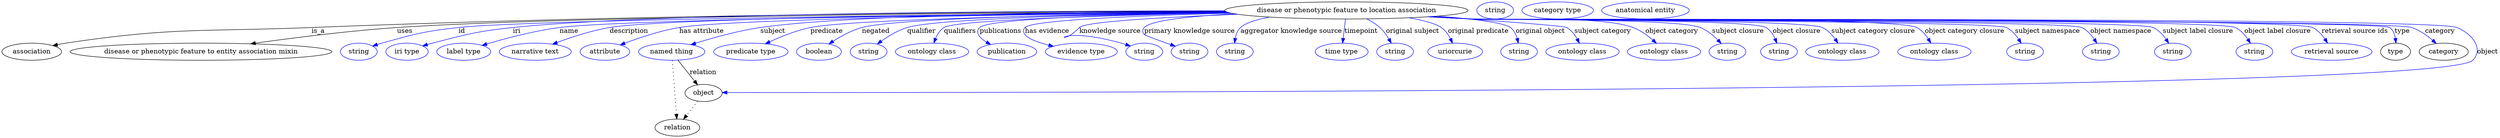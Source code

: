 digraph {
	graph [bb="0,0,5231.4,283"];
	node [label="\N"];
	"disease or phenotypic feature to location association"	[height=0.5,
		label="disease or phenotypic feature to location association",
		pos="2817.4,265",
		width=7.0771];
	association	[height=0.5,
		pos="62.394,178",
		width=1.7332];
	"disease or phenotypic feature to location association" -> association	[label=is_a,
		lp="663.39,221.5",
		pos="e,106.72,190.7 2562.8,263.83 2157.6,262.68 1341,256.73 649.39,229 420.22,219.81 361.25,229.8 134.39,196 128.62,195.14 122.62,194.05 \
116.66,192.83"];
	"disease or phenotypic feature to entity association mixin"	[height=0.5,
		pos="417.39,178",
		width=7.6188];
	"disease or phenotypic feature to location association" -> "disease or phenotypic feature to entity association mixin"	[label=uses,
		lp="844.89,221.5",
		pos="e,521.42,194.67 2564.2,262.81 2106.4,260.12 1158.1,251.89 828.39,229 727.72,222.01 613.86,207.65 531.55,196.1"];
	id	[color=blue,
		height=0.5,
		label=string,
		pos="748.39,178",
		width=1.0652];
	"disease or phenotypic feature to location association" -> id	[color=blue,
		label=id,
		lp="964.39,221.5",
		pos="e,777.38,189.99 2566.2,261.84 2095.2,257.4 1112.6,246.22 957.39,229 884.8,220.95 866.77,215.57 796.39,196 793.29,195.14 790.09,194.17 \
786.89,193.15",
		style=solid];
	iri	[color=blue,
		height=0.5,
		label="iri type",
		pos="849.39,178",
		width=1.2277];
	"disease or phenotypic feature to location association" -> iri	[color=blue,
		label=iri,
		lp="1079.4,221.5",
		pos="e,882.3,190.21 2562.5,264.3 2149.6,263.88 1352.3,259.02 1071.4,229 995.3,220.87 976.51,215.05 902.39,196 899.02,195.13 895.54,194.17 \
892.05,193.16",
		style=solid];
	name	[color=blue,
		height=0.5,
		label="label type",
		pos="968.39,178",
		width=1.5707];
	"disease or phenotypic feature to location association" -> name	[color=blue,
		label=name,
		lp="1189.4,221.5",
		pos="e,1006.8,191.32 2566.7,261.69 2139.5,257.31 1303.6,246.61 1169.4,229 1116.2,222.02 1056.7,206.19 1016.4,194.2",
		style=solid];
	description	[color=blue,
		height=0.5,
		label="narrative text",
		pos="1118.4,178",
		width=2.0943];
	"disease or phenotypic feature to location association" -> description	[color=blue,
		label=description,
		lp="1313.9,221.5",
		pos="e,1154.3,193.86 2565.5,262.27 2160.3,258.89 1396.7,249.83 1273.4,229 1235.5,222.6 1194.2,208.92 1163.8,197.49",
		style=solid];
	"has attribute"	[color=blue,
		height=0.5,
		label=attribute,
		pos="1263.4,178",
		width=1.4443];
	"disease or phenotypic feature to location association" -> "has attribute"	[color=blue,
		label="has attribute",
		lp="1465.4,221.5",
		pos="e,1295.4,192.31 2567,261.62 2194.9,257.5 1527.9,247.63 1418.4,229 1378.9,222.28 1335.7,207.69 1304.9,195.99",
		style=solid];
	subject	[color=blue,
		height=0.5,
		label="named thing",
		pos="1403.4,178",
		width=1.9318];
	"disease or phenotypic feature to location association" -> subject	[color=blue,
		label=subject,
		lp="1614.4,221.5",
		pos="e,1443.6,192.82 2562.9,263.79 2259.2,262.31 1769.4,255.66 1588.4,229 1541.9,222.15 1490.4,207.65 1453.6,196.01",
		style=solid];
	predicate	[color=blue,
		height=0.5,
		label="predicate type",
		pos="1569.4,178",
		width=2.1665];
	"disease or phenotypic feature to location association" -> predicate	[color=blue,
		label=predicate,
		lp="1727.4,221.5",
		pos="e,1599.5,194.66 2569.2,260.88 2264.1,256.33 1776.4,246.44 1693.4,229 1663.9,222.8 1632.5,210.04 1608.6,198.96",
		style=solid];
	negated	[color=blue,
		height=0.5,
		label=boolean,
		pos="1712.4,178",
		width=1.2999];
	"disease or phenotypic feature to location association" -> negated	[color=blue,
		label=negated,
		lp="1830.4,221.5",
		pos="e,1733.1,194.41 2567.2,261.55 2290.2,257.87 1873,249.05 1801.4,229 1780.1,223.03 1758.4,210.99 1741.8,200.22",
		style=solid];
	qualifier	[color=blue,
		height=0.5,
		label=string,
		pos="1815.4,178",
		width=1.0652];
	"disease or phenotypic feature to location association" -> qualifier	[color=blue,
		label=qualifier,
		lp="1926.4,221.5",
		pos="e,1833.4,193.91 2568.6,261.06 2317.8,257.06 1959,248.06 1896.4,229 1876.6,222.97 1856.7,210.85 1841.7,200.05",
		style=solid];
	qualifiers	[color=blue,
		height=0.5,
		label="ontology class",
		pos="1948.4,178",
		width=2.1304];
	"disease or phenotypic feature to location association" -> qualifiers	[color=blue,
		label=qualifiers,
		lp="2006.9,221.5",
		pos="e,1952.3,196.44 2573,259.9 2332.8,254.95 1998.4,245.21 1973.4,229 1965.1,223.66 1959.5,214.71 1955.7,205.85",
		style=solid];
	publications	[color=blue,
		height=0.5,
		label=publication,
		pos="2105.4,178",
		width=1.7332];
	"disease or phenotypic feature to location association" -> publications	[color=blue,
		label=publications,
		lp="2092.4,221.5",
		pos="e,2071.4,193.13 2569.5,260.85 2351.6,256.83 2066.5,247.96 2048.4,229 2038.1,218.18 2048.1,207.11 2062.5,198.14",
		style=solid];
	"has evidence"	[color=blue,
		height=0.5,
		label="evidence type",
		pos="2261.4,178",
		width=2.0943];
	"disease or phenotypic feature to location association" -> "has evidence"	[color=blue,
		label="has evidence",
		lp="2189.9,221.5",
		pos="e,2203,189.51 2576.1,259.21 2388.8,254.27 2158.6,244.99 2143.4,229 2138.8,224.17 2139.4,219.34 2143.4,214 2150,205.09 2170.8,197.64 \
2193.1,191.93",
		style=solid];
	"knowledge source"	[color=blue,
		height=0.5,
		label=string,
		pos="2393.4,178",
		width=1.0652];
	"disease or phenotypic feature to location association" -> "knowledge source"	[color=blue,
		label="knowledge source",
		lp="2321.9,221.5",
		pos="e,2364.4,189.99 2589.8,256.84 2439.9,250.98 2269.2,241.59 2257.4,229 2211.6,180.28 2195.2,237.74 2345.4,196 2348.5,195.14 2351.7,\
194.17 2354.9,193.16",
		style=solid];
	"primary knowledge source"	[color=blue,
		height=0.5,
		label=string,
		pos="2488.4,178",
		width=1.0652];
	"disease or phenotypic feature to location association" -> "primary knowledge source"	[color=blue,
		label="primary knowledge source",
		lp="2488.4,221.5",
		pos="e,2458.8,189.47 2583,257.89 2492.7,253.06 2407.6,244.43 2393.4,229 2388.9,224.1 2389.6,219.47 2393.4,214 2394.3,212.72 2423.4,202.11 \
2449.1,192.9",
		style=solid];
	"aggregator knowledge source"	[color=blue,
		height=0.5,
		label=string,
		pos="2583.4,178",
		width=1.0652];
	"disease or phenotypic feature to location association" -> "aggregator knowledge source"	[color=blue,
		label="aggregator knowledge source",
		lp="2701.9,221.5",
		pos="e,2583,196.23 2656.7,250.99 2629.2,245.9 2606,238.83 2595.4,229 2589.1,223.14 2585.8,214.58 2584.2,206.19",
		style=solid];
	timepoint	[color=blue,
		height=0.5,
		label="time type",
		pos="2807.4,178",
		width=1.5346];
	"disease or phenotypic feature to location association" -> timepoint	[color=blue,
		label=timepoint,
		lp="2848.4,221.5",
		pos="e,2809.4,196.18 2815.4,246.8 2814,235.16 2812.2,219.55 2810.6,206.24",
		style=solid];
	"original subject"	[color=blue,
		height=0.5,
		label=string,
		pos="2919.4,178",
		width=1.0652];
	"disease or phenotypic feature to location association" -> "original subject"	[color=blue,
		label="original subject",
		lp="2956.4,221.5",
		pos="e,2911.5,195.95 2860.1,247.24 2869.7,242.26 2879.4,236.18 2887.4,229 2894.9,222.22 2901.4,213.26 2906.5,204.8",
		style=solid];
	"original predicate"	[color=blue,
		height=0.5,
		label=uriorcurie,
		pos="3045.4,178",
		width=1.5887];
	"disease or phenotypic feature to location association" -> "original predicate"	[color=blue,
		label="original predicate",
		lp="3093.9,221.5",
		pos="e,3039.8,196.02 2948.3,249.53 2977.8,244.34 3004.1,237.59 3016.4,229 3024.7,223.18 3031,214.13 3035.6,205.32",
		style=solid];
	"original object"	[color=blue,
		height=0.5,
		label=string,
		pos="3179.4,178",
		width=1.0652];
	"disease or phenotypic feature to location association" -> "original object"	[color=blue,
		label="original object",
		lp="3223.9,221.5",
		pos="e,3177.8,196.08 3008.9,253.06 3080.7,247.34 3148.2,239.35 3161.4,229 3168.6,223.37 3172.9,214.59 3175.5,205.96",
		style=solid];
	"subject category"	[color=blue,
		height=0.5,
		label="ontology class",
		pos="3312.4,178",
		width=2.1304];
	"disease or phenotypic feature to location association" -> "subject category"	[color=blue,
		label="subject category",
		lp="3354.9,221.5",
		pos="e,3305.9,195.95 2996.8,252.21 3123.9,243.56 3273.1,232.72 3279.4,229 3288.8,223.46 3296.1,214.06 3301.3,204.89",
		style=solid];
	"object category"	[color=blue,
		height=0.5,
		label="ontology class",
		pos="3483.4,178",
		width=2.1304];
	"disease or phenotypic feature to location association" -> "object category"	[color=blue,
		label="object category",
		lp="3499.9,221.5",
		pos="e,3467.5,195.74 2996.7,252.19 3025,250.4 3054,248.61 3081.4,247 3156.3,242.59 3348.1,255.03 3418.4,229 3433.8,223.3 3448.5,212.58 \
3460,202.52",
		style=solid];
	"subject closure"	[color=blue,
		height=0.5,
		label=string,
		pos="3616.4,178",
		width=1.0652];
	"disease or phenotypic feature to location association" -> "subject closure"	[color=blue,
		label="subject closure",
		lp="3638.9,221.5",
		pos="e,3603.3,195.31 2993.8,251.99 3023.1,250.18 3053.1,248.44 3081.4,247 3134.5,244.29 3510,248.66 3559.4,229 3573.4,223.41 3586.3,212.79 \
3596.3,202.77",
		style=solid];
	"object closure"	[color=blue,
		height=0.5,
		label=string,
		pos="3724.4,178",
		width=1.0652];
	"disease or phenotypic feature to location association" -> "object closure"	[color=blue,
		label="object closure",
		lp="3761.4,221.5",
		pos="e,3720,196.03 2992,251.89 3021.8,250.07 3052.5,248.35 3081.4,247 3115.6,245.4 3668.3,246.97 3697.4,229 3706,223.68 3712.1,214.57 \
3716.2,205.57",
		style=solid];
	"subject category closure"	[color=blue,
		height=0.5,
		label="ontology class",
		pos="3857.4,178",
		width=2.1304];
	"disease or phenotypic feature to location association" -> "subject category closure"	[color=blue,
		label="subject category closure",
		lp="3921.9,221.5",
		pos="e,3848.1,196.26 2991.3,251.82 3021.3,249.99 3052.3,248.29 3081.4,247 3122.1,245.19 3778.6,246.68 3815.4,229 3826.3,223.73 3835.5,\
214.11 3842.4,204.7",
		style=solid];
	"object category closure"	[color=blue,
		height=0.5,
		label="ontology class",
		pos="4050.4,178",
		width=2.1304];
	"disease or phenotypic feature to location association" -> "object category closure"	[color=blue,
		label="object category closure",
		lp="4113.9,221.5",
		pos="e,4042.8,196.22 2990.2,251.75 3020.6,249.92 3051.9,248.23 3081.4,247 3133.1,244.84 3967.4,252.75 4013.4,229 4023.6,223.74 4031.7,\
214.26 4037.7,204.95",
		style=solid];
	"subject namespace"	[color=blue,
		height=0.5,
		label=string,
		pos="4240.4,178",
		width=1.0652];
	"disease or phenotypic feature to location association" -> "subject namespace"	[color=blue,
		label="subject namespace",
		lp="4287.4,221.5",
		pos="e,4232.4,195.77 2989.5,251.71 3020.1,249.87 3051.7,248.19 3081.4,247 3112.5,245.75 4173.5,242.88 4201.4,229 4212.1,223.66 4220.8,\
213.84 4227.2,204.31",
		style=solid];
	"object namespace"	[color=blue,
		height=0.5,
		label=string,
		pos="4399.4,178",
		width=1.0652];
	"disease or phenotypic feature to location association" -> "object namespace"	[color=blue,
		label="object namespace",
		lp="4441.4,221.5",
		pos="e,4391.1,195.79 2989.2,251.68 3019.9,249.84 3051.6,248.17 3081.4,247 3116.9,245.61 4327.5,244.6 4359.4,229 4370.3,223.69 4379.1,\
213.87 4385.7,204.33",
		style=solid];
	"subject label closure"	[color=blue,
		height=0.5,
		label=string,
		pos="4550.4,178",
		width=1.0652];
	"disease or phenotypic feature to location association" -> "subject label closure"	[color=blue,
		label="subject label closure",
		lp="4603.4,221.5",
		pos="e,4541.8,195.8 2988.8,251.67 3019.6,249.82 3051.4,248.15 3081.4,247 3121,245.47 4473.6,246.19 4509.4,229 4520.4,223.71 4529.4,213.9 \
4536.2,204.35",
		style=solid];
	"object label closure"	[color=blue,
		height=0.5,
		label=string,
		pos="4721.4,178",
		width=1.0652];
	"disease or phenotypic feature to location association" -> "object label closure"	[color=blue,
		label="object label closure",
		lp="4769.9,221.5",
		pos="e,4713.1,195.8 2988.5,251.66 3019.4,249.8 3051.3,248.14 3081.4,247 3125.8,245.32 4641.4,248.48 4681.4,229 4692.3,223.7 4701.1,213.89 \
4707.7,204.35",
		style=solid];
	"retrieval source ids"	[color=blue,
		height=0.5,
		label="retrieval source",
		pos="4883.4,178",
		width=2.347];
	"disease or phenotypic feature to location association" -> "retrieval source ids"	[color=blue,
		label="retrieval source ids",
		lp="4931.9,221.5",
		pos="e,4874.8,196.3 2988.5,251.63 3019.4,249.78 3051.3,248.12 3081.4,247 3130.3,245.18 4799.4,250.43 4843.4,229 4854.1,223.78 4862.9,\
214.17 4869.4,204.76",
		style=solid];
	type	[height=0.5,
		pos="5017.4,178",
		width=0.86659];
	"disease or phenotypic feature to location association" -> type	[color=blue,
		label=type,
		lp="5031.4,221.5",
		pos="e,5018.2,196.19 2988.1,251.63 3019.1,249.77 3051.2,248.11 3081.4,247 3108.1,246.02 4984.5,245.64 5005.4,229 5012.2,223.55 5015.6,\
214.93 5017.2,206.37",
		style=solid];
	category	[height=0.5,
		pos="5118.4,178",
		width=1.4263];
	"disease or phenotypic feature to location association" -> category	[color=blue,
		label=category,
		lp="5110.9,221.5",
		pos="e,5102.8,195.26 2988.1,251.63 3019.1,249.77 3051.2,248.11 3081.4,247 3136.1,244.99 4999.5,246.48 5051.4,229 5067.6,223.54 5083.1,\
212.51 5095.1,202.2",
		style=solid];
	object	[height=0.5,
		pos="1470.4,91",
		width=1.0832];
	"disease or phenotypic feature to location association" -> object	[color=blue,
		label=object,
		lp="5209.4,178",
		pos="e,1509.4,91.958 2988.1,251.61 3019.1,249.76 3051.2,248.1 3081.4,247 3138.7,244.91 5093.7,251.59 5146.4,229 5177.5,215.69 5202.1,\
184.12 5178.4,160 5111.2,91.534 1952.5,91.616 1519.4,91.95",
		style=solid];
	subject -> object	[label=relation,
		lp="1469.4,134.5",
		pos="e,1457.6,108.18 1416.6,160.21 1426.5,147.71 1440.1,130.45 1451.1,116.43"];
	relation	[height=0.5,
		pos="1415.4,18",
		width=1.2999];
	subject -> relation	[pos="e,1414.1,36.188 1404.7,159.79 1406.8,132.48 1410.8,78.994 1413.3,46.38",
		style=dotted];
	association_type	[color=blue,
		height=0.5,
		label=string,
		pos="3128.4,265",
		width=1.0652];
	association_category	[color=blue,
		height=0.5,
		label="category type",
		pos="3259.4,265",
		width=2.0762];
	object -> relation	[pos="e,1428.2,35.54 1457.9,73.889 1451,64.939 1442.2,53.617 1434.4,43.584",
		style=dotted];
	"disease or phenotypic feature to location association_object"	[color=blue,
		height=0.5,
		label="anatomical entity",
		pos="3443.4,265",
		width=2.5456];
}

